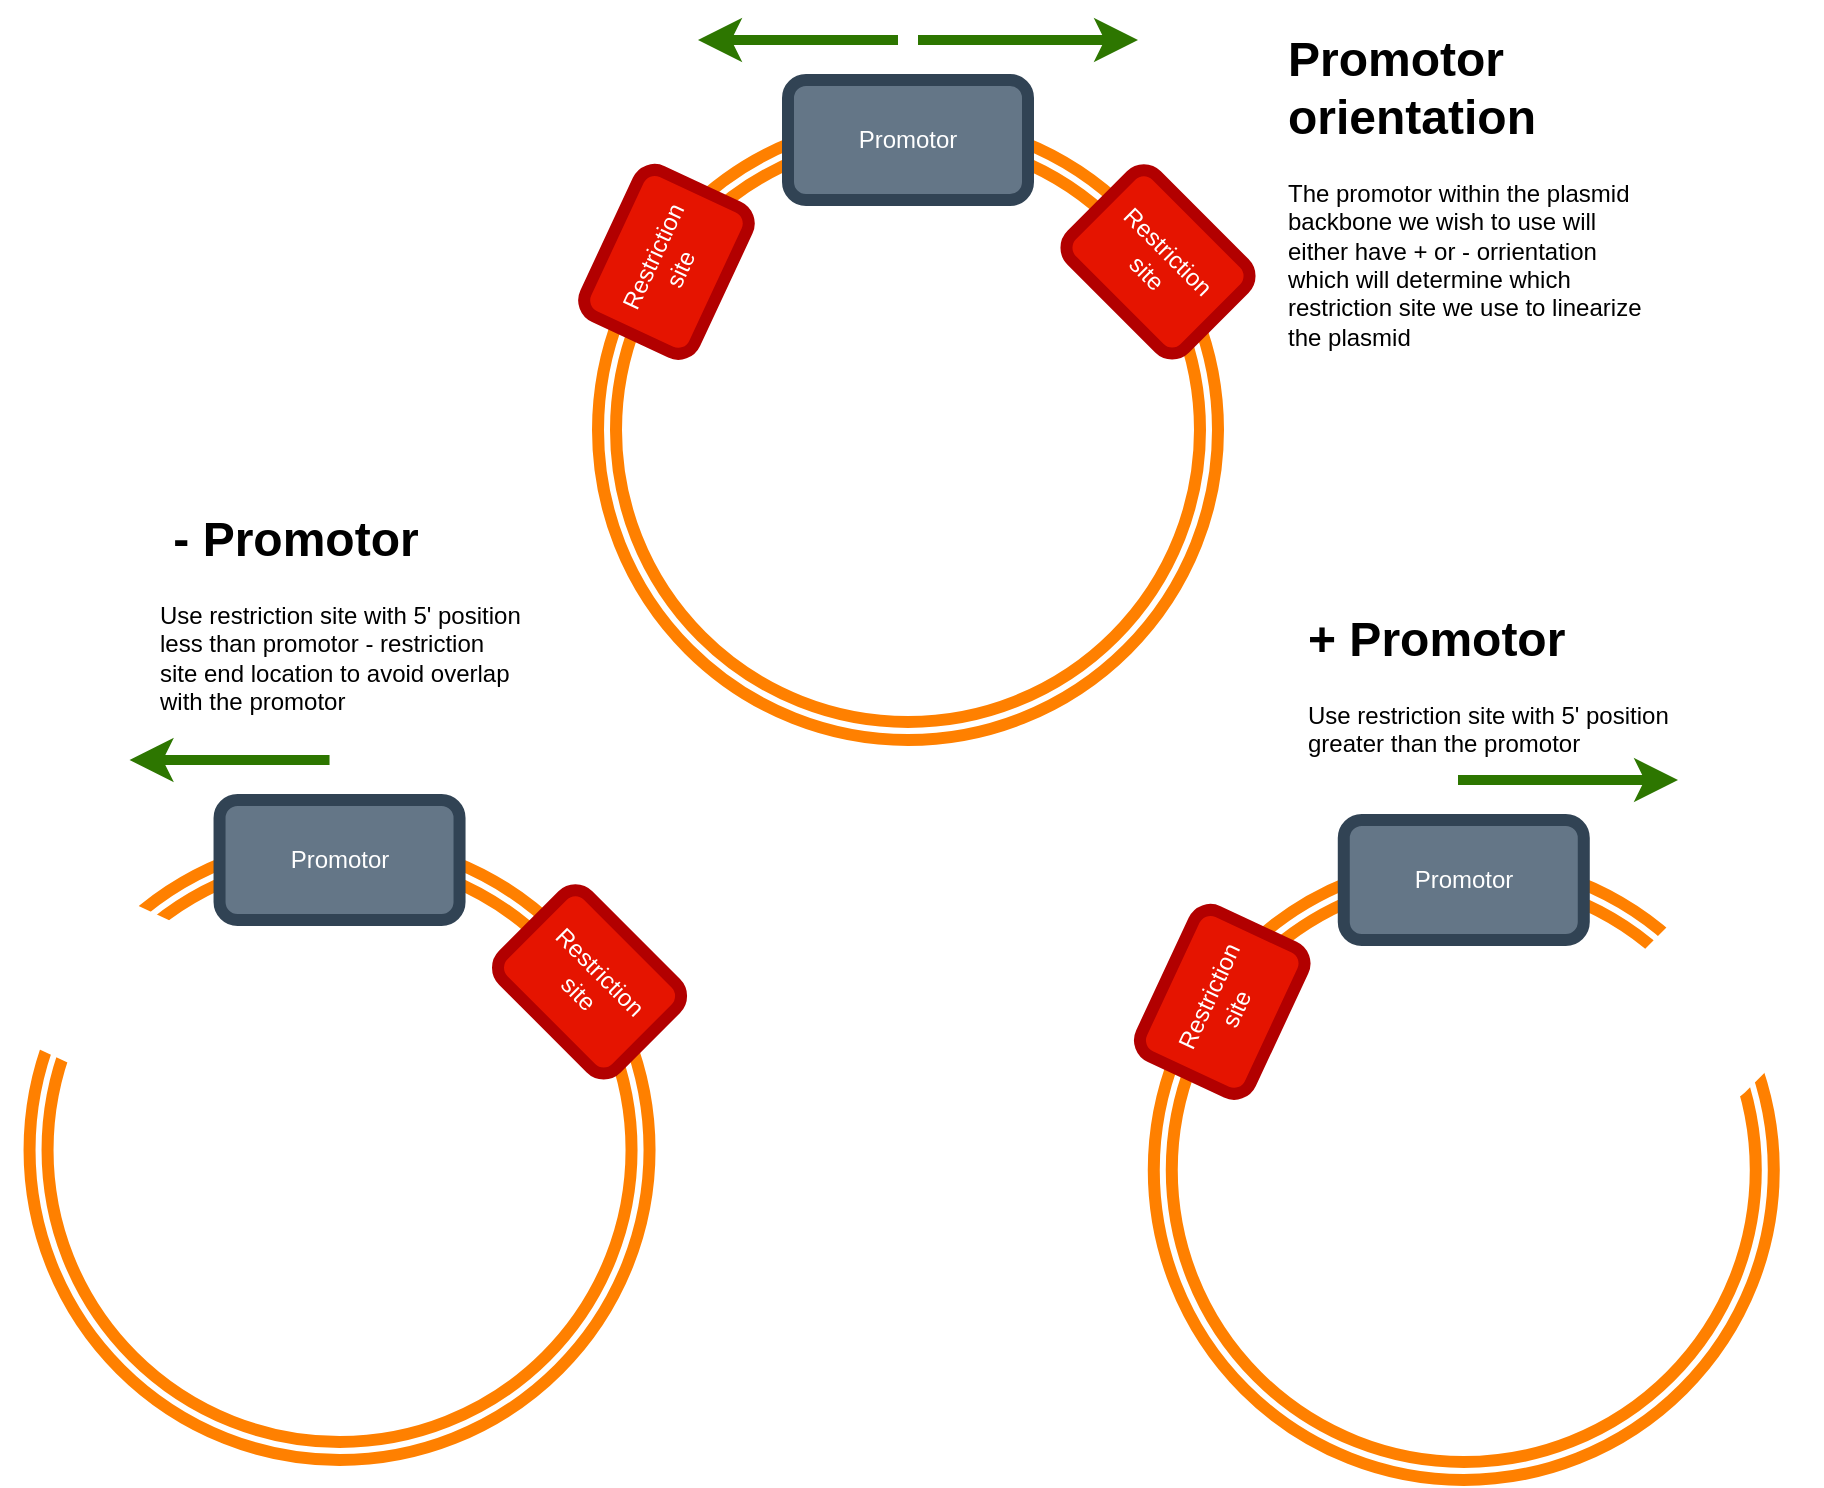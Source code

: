 <mxfile>
    <diagram id="lQYMzpSj_-mgoBDKqIUb" name="Page-1">
        <mxGraphModel dx="2201" dy="731" grid="1" gridSize="10" guides="1" tooltips="1" connect="1" arrows="1" fold="1" page="1" pageScale="1" pageWidth="850" pageHeight="1100" math="0" shadow="0">
            <root>
                <mxCell id="0"/>
                <mxCell id="1" parent="0"/>
                <mxCell id="7" value="" style="ellipse;shape=doubleEllipse;whiteSpace=wrap;html=1;aspect=fixed;strokeWidth=6;strokeColor=#FF8000;fillColor=none;" vertex="1" parent="1">
                    <mxGeometry x="240" y="60" width="310" height="310" as="geometry"/>
                </mxCell>
                <mxCell id="8" value="Promotor" style="rounded=1;whiteSpace=wrap;html=1;strokeColor=#314354;strokeWidth=6;fillColor=#647687;fontColor=#ffffff;" vertex="1" parent="1">
                    <mxGeometry x="335" y="40" width="120" height="60" as="geometry"/>
                </mxCell>
                <mxCell id="9" value="Restriction site" style="rounded=1;whiteSpace=wrap;html=1;strokeColor=#B20000;strokeWidth=6;fillColor=#e51400;fontColor=#ffffff;rotation=-65;" vertex="1" parent="1">
                    <mxGeometry x="234.23" y="100.94" width="80" height="60" as="geometry"/>
                </mxCell>
                <mxCell id="10" value="Restriction site" style="rounded=1;whiteSpace=wrap;html=1;strokeColor=#B20000;strokeWidth=6;fillColor=#e51400;fontColor=#ffffff;rotation=45;" vertex="1" parent="1">
                    <mxGeometry x="480" y="100.94" width="80" height="60" as="geometry"/>
                </mxCell>
                <mxCell id="11" value="" style="endArrow=classic;html=1;strokeWidth=5;fillColor=#60a917;strokeColor=#2D7600;" edge="1" parent="1">
                    <mxGeometry width="50" height="50" relative="1" as="geometry">
                        <mxPoint x="400" y="20" as="sourcePoint"/>
                        <mxPoint x="510" y="20" as="targetPoint"/>
                    </mxGeometry>
                </mxCell>
                <mxCell id="12" value="" style="endArrow=classic;html=1;strokeWidth=5;fillColor=#60a917;strokeColor=#2D7600;" edge="1" parent="1">
                    <mxGeometry width="50" height="50" relative="1" as="geometry">
                        <mxPoint x="390" y="20" as="sourcePoint"/>
                        <mxPoint x="290" y="20" as="targetPoint"/>
                    </mxGeometry>
                </mxCell>
                <mxCell id="14" value="&lt;h1&gt;Promotor orientation&lt;/h1&gt;&lt;p&gt;The promotor within the plasmid backbone we wish to use will either have + or - orrientation which will determine which restriction site we use to linearize the plasmid&lt;/p&gt;" style="text;html=1;strokeColor=none;fillColor=none;spacing=5;spacingTop=-20;whiteSpace=wrap;overflow=hidden;rounded=0;" vertex="1" parent="1">
                    <mxGeometry x="580" y="10" width="190" height="170" as="geometry"/>
                </mxCell>
                <mxCell id="15" value="&lt;h1&gt;+ Promotor&lt;/h1&gt;&lt;p&gt;Use restriction site with 5' position greater than the promotor&lt;/p&gt;" style="text;html=1;strokeColor=none;fillColor=none;spacing=5;spacingTop=-20;whiteSpace=wrap;overflow=hidden;rounded=0;" vertex="1" parent="1">
                    <mxGeometry x="590" y="300" width="190" height="120" as="geometry"/>
                </mxCell>
                <mxCell id="16" value="" style="ellipse;shape=doubleEllipse;whiteSpace=wrap;html=1;aspect=fixed;strokeWidth=6;strokeColor=#FF8000;fillColor=none;" vertex="1" parent="1">
                    <mxGeometry x="517.89" y="430" width="310" height="310" as="geometry"/>
                </mxCell>
                <mxCell id="17" value="Promotor" style="rounded=1;whiteSpace=wrap;html=1;strokeColor=#314354;strokeWidth=6;fillColor=#647687;fontColor=#ffffff;" vertex="1" parent="1">
                    <mxGeometry x="612.89" y="410" width="120" height="60" as="geometry"/>
                </mxCell>
                <mxCell id="18" value="Restriction site" style="rounded=1;whiteSpace=wrap;html=1;strokeColor=#B20000;strokeWidth=6;fillColor=#e51400;fontColor=#ffffff;rotation=-65;" vertex="1" parent="1">
                    <mxGeometry x="512.12" y="470.94" width="80" height="60" as="geometry"/>
                </mxCell>
                <mxCell id="19" value="" style="rounded=1;whiteSpace=wrap;html=1;strokeWidth=6;fontColor=#ffffff;rotation=45;fillColor=#FFFFFF;strokeColor=#FFFFFF;" vertex="1" parent="1">
                    <mxGeometry x="757.89" y="470.94" width="80" height="60" as="geometry"/>
                </mxCell>
                <mxCell id="22" value="" style="endArrow=classic;html=1;strokeWidth=5;fillColor=#60a917;strokeColor=#2D7600;" edge="1" parent="1">
                    <mxGeometry width="50" height="50" relative="1" as="geometry">
                        <mxPoint x="670" y="390" as="sourcePoint"/>
                        <mxPoint x="780" y="390" as="targetPoint"/>
                    </mxGeometry>
                </mxCell>
                <mxCell id="28" value="" style="ellipse;shape=doubleEllipse;whiteSpace=wrap;html=1;aspect=fixed;strokeWidth=6;strokeColor=#FF8000;fillColor=none;" vertex="1" parent="1">
                    <mxGeometry x="-44.23" y="420" width="310" height="310" as="geometry"/>
                </mxCell>
                <mxCell id="29" value="Promotor" style="rounded=1;whiteSpace=wrap;html=1;strokeColor=#314354;strokeWidth=6;fillColor=#647687;fontColor=#ffffff;" vertex="1" parent="1">
                    <mxGeometry x="50.77" y="400" width="120" height="60" as="geometry"/>
                </mxCell>
                <mxCell id="30" value="" style="rounded=1;whiteSpace=wrap;html=1;strokeWidth=6;fontColor=#ffffff;rotation=-65;fillColor=#FFFFFF;strokeColor=#FFFFFF;" vertex="1" parent="1">
                    <mxGeometry x="-50.0" y="460.94" width="80" height="60" as="geometry"/>
                </mxCell>
                <mxCell id="31" value="Restriction site" style="rounded=1;whiteSpace=wrap;html=1;strokeColor=#B20000;strokeWidth=6;fillColor=#e51400;fontColor=#ffffff;rotation=45;" vertex="1" parent="1">
                    <mxGeometry x="195.77" y="460.94" width="80" height="60" as="geometry"/>
                </mxCell>
                <mxCell id="33" value="" style="endArrow=classic;html=1;strokeWidth=5;fillColor=#60a917;strokeColor=#2D7600;" edge="1" parent="1">
                    <mxGeometry width="50" height="50" relative="1" as="geometry">
                        <mxPoint x="105.77" y="380" as="sourcePoint"/>
                        <mxPoint x="5.77" y="380" as="targetPoint"/>
                    </mxGeometry>
                </mxCell>
                <mxCell id="34" value="&lt;h1&gt;&amp;nbsp;- Promotor&amp;nbsp;&lt;/h1&gt;&lt;p&gt;Use restriction site with 5' position less than promotor - restriction site end location to avoid overlap with the promotor&amp;nbsp;&lt;/p&gt;" style="text;html=1;strokeColor=none;fillColor=none;spacing=5;spacingTop=-20;whiteSpace=wrap;overflow=hidden;rounded=0;" vertex="1" parent="1">
                    <mxGeometry x="15.77" y="250" width="190" height="120" as="geometry"/>
                </mxCell>
            </root>
        </mxGraphModel>
    </diagram>
</mxfile>